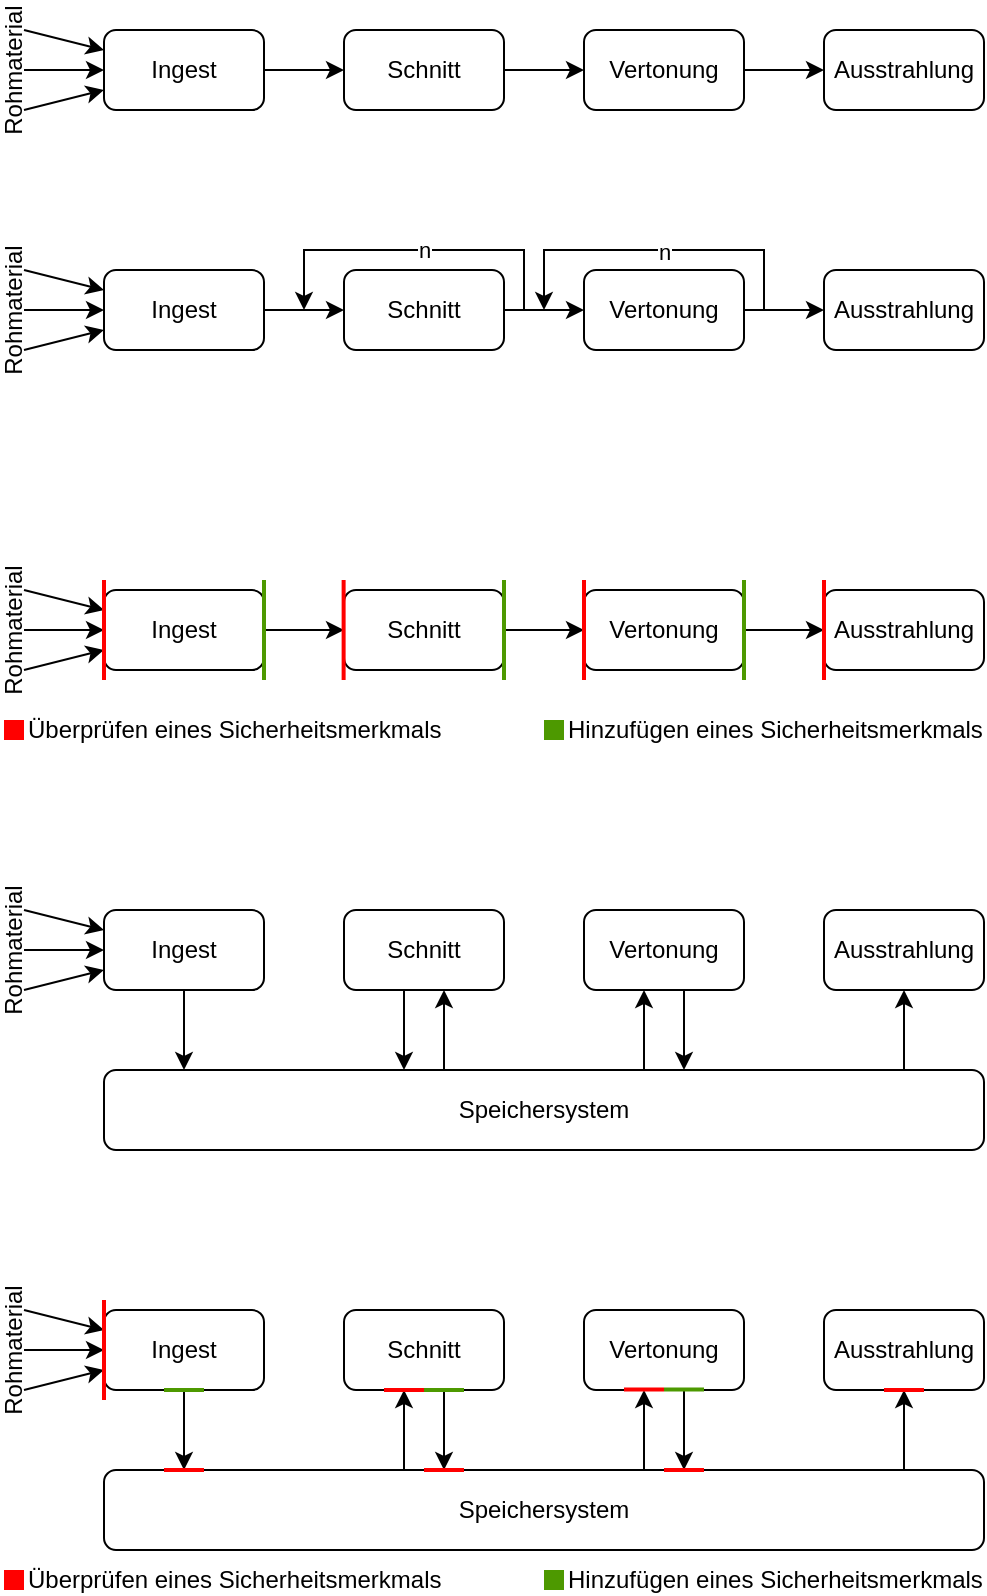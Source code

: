 <mxfile version="28.0.7">
  <diagram name="Seite-1" id="WWTvrGOokQbHTszkcPet">
    <mxGraphModel dx="1512" dy="581" grid="1" gridSize="10" guides="1" tooltips="1" connect="1" arrows="1" fold="1" page="1" pageScale="1" pageWidth="827" pageHeight="1169" math="0" shadow="0">
      <root>
        <mxCell id="0" />
        <object label="Produktionsprozess" style="layer" id="kjXNbdknxgFZG0ey-R28-2">
          <mxCell parent="0" />
        </object>
        <mxCell id="9w9Xh2U-Y_duheg7cGsQ-5" value="" style="edgeStyle=orthogonalEdgeStyle;rounded=0;orthogonalLoop=1;jettySize=auto;html=1;" parent="kjXNbdknxgFZG0ey-R28-2" source="9w9Xh2U-Y_duheg7cGsQ-1" target="9w9Xh2U-Y_duheg7cGsQ-2" edge="1">
          <mxGeometry relative="1" as="geometry" />
        </mxCell>
        <mxCell id="9w9Xh2U-Y_duheg7cGsQ-1" value="Ingest" style="rounded=1;whiteSpace=wrap;html=1;" parent="kjXNbdknxgFZG0ey-R28-2" vertex="1">
          <mxGeometry x="200" y="120" width="80" height="40" as="geometry" />
        </mxCell>
        <mxCell id="9w9Xh2U-Y_duheg7cGsQ-6" value="" style="edgeStyle=orthogonalEdgeStyle;rounded=0;orthogonalLoop=1;jettySize=auto;html=1;" parent="kjXNbdknxgFZG0ey-R28-2" source="9w9Xh2U-Y_duheg7cGsQ-2" target="9w9Xh2U-Y_duheg7cGsQ-3" edge="1">
          <mxGeometry relative="1" as="geometry" />
        </mxCell>
        <mxCell id="9w9Xh2U-Y_duheg7cGsQ-2" value="Schnitt" style="rounded=1;whiteSpace=wrap;html=1;" parent="kjXNbdknxgFZG0ey-R28-2" vertex="1">
          <mxGeometry x="320" y="120" width="80" height="40" as="geometry" />
        </mxCell>
        <mxCell id="9w9Xh2U-Y_duheg7cGsQ-7" value="" style="edgeStyle=orthogonalEdgeStyle;rounded=0;orthogonalLoop=1;jettySize=auto;html=1;" parent="kjXNbdknxgFZG0ey-R28-2" source="9w9Xh2U-Y_duheg7cGsQ-3" target="9w9Xh2U-Y_duheg7cGsQ-4" edge="1">
          <mxGeometry relative="1" as="geometry" />
        </mxCell>
        <mxCell id="9w9Xh2U-Y_duheg7cGsQ-3" value="Vertonung" style="rounded=1;whiteSpace=wrap;html=1;" parent="kjXNbdknxgFZG0ey-R28-2" vertex="1">
          <mxGeometry x="440" y="120" width="80" height="40" as="geometry" />
        </mxCell>
        <mxCell id="9w9Xh2U-Y_duheg7cGsQ-4" value="Ausstrahlung" style="rounded=1;whiteSpace=wrap;html=1;" parent="kjXNbdknxgFZG0ey-R28-2" vertex="1">
          <mxGeometry x="560" y="120" width="80" height="40" as="geometry" />
        </mxCell>
        <mxCell id="9w9Xh2U-Y_duheg7cGsQ-9" value="" style="endArrow=classic;html=1;rounded=0;entryX=0;entryY=0.75;entryDx=0;entryDy=0;" parent="kjXNbdknxgFZG0ey-R28-2" target="9w9Xh2U-Y_duheg7cGsQ-1" edge="1">
          <mxGeometry width="50" height="50" relative="1" as="geometry">
            <mxPoint x="160" y="160" as="sourcePoint" />
            <mxPoint x="350" y="140" as="targetPoint" />
          </mxGeometry>
        </mxCell>
        <mxCell id="9w9Xh2U-Y_duheg7cGsQ-10" value="" style="endArrow=classic;html=1;rounded=0;entryX=0;entryY=0.5;entryDx=0;entryDy=0;" parent="kjXNbdknxgFZG0ey-R28-2" target="9w9Xh2U-Y_duheg7cGsQ-1" edge="1">
          <mxGeometry width="50" height="50" relative="1" as="geometry">
            <mxPoint x="160" y="140" as="sourcePoint" />
            <mxPoint x="230" y="150" as="targetPoint" />
          </mxGeometry>
        </mxCell>
        <mxCell id="9w9Xh2U-Y_duheg7cGsQ-11" value="" style="endArrow=classic;html=1;rounded=0;entryX=0;entryY=0.25;entryDx=0;entryDy=0;" parent="kjXNbdknxgFZG0ey-R28-2" target="9w9Xh2U-Y_duheg7cGsQ-1" edge="1">
          <mxGeometry width="50" height="50" relative="1" as="geometry">
            <mxPoint x="160" y="120" as="sourcePoint" />
            <mxPoint x="180" y="120" as="targetPoint" />
          </mxGeometry>
        </mxCell>
        <mxCell id="9w9Xh2U-Y_duheg7cGsQ-12" value="Rohmaterial" style="text;html=1;align=center;verticalAlign=middle;whiteSpace=wrap;rounded=0;rotation=-90;" parent="kjXNbdknxgFZG0ey-R28-2" vertex="1">
          <mxGeometry x="120" y="135" width="70" height="10" as="geometry" />
        </mxCell>
        <object label="Produktionsprozess_with_loops" style="layer" id="kjXNbdknxgFZG0ey-R28-3">
          <mxCell parent="0" />
        </object>
        <mxCell id="9w9Xh2U-Y_duheg7cGsQ-31" value="" style="edgeStyle=orthogonalEdgeStyle;rounded=0;orthogonalLoop=1;jettySize=auto;html=1;" parent="kjXNbdknxgFZG0ey-R28-3" source="9w9Xh2U-Y_duheg7cGsQ-32" target="9w9Xh2U-Y_duheg7cGsQ-34" edge="1">
          <mxGeometry relative="1" as="geometry" />
        </mxCell>
        <mxCell id="9w9Xh2U-Y_duheg7cGsQ-32" value="Ingest" style="rounded=1;whiteSpace=wrap;html=1;" parent="kjXNbdknxgFZG0ey-R28-3" vertex="1">
          <mxGeometry x="200" y="240" width="80" height="40" as="geometry" />
        </mxCell>
        <mxCell id="9w9Xh2U-Y_duheg7cGsQ-33" value="" style="edgeStyle=orthogonalEdgeStyle;rounded=0;orthogonalLoop=1;jettySize=auto;html=1;" parent="kjXNbdknxgFZG0ey-R28-3" source="9w9Xh2U-Y_duheg7cGsQ-34" target="9w9Xh2U-Y_duheg7cGsQ-36" edge="1">
          <mxGeometry relative="1" as="geometry" />
        </mxCell>
        <mxCell id="9w9Xh2U-Y_duheg7cGsQ-34" value="Schnitt" style="rounded=1;whiteSpace=wrap;html=1;" parent="kjXNbdknxgFZG0ey-R28-3" vertex="1">
          <mxGeometry x="320" y="240" width="80" height="40" as="geometry" />
        </mxCell>
        <mxCell id="9w9Xh2U-Y_duheg7cGsQ-35" value="" style="edgeStyle=orthogonalEdgeStyle;rounded=0;orthogonalLoop=1;jettySize=auto;html=1;" parent="kjXNbdknxgFZG0ey-R28-3" source="9w9Xh2U-Y_duheg7cGsQ-36" target="9w9Xh2U-Y_duheg7cGsQ-37" edge="1">
          <mxGeometry relative="1" as="geometry" />
        </mxCell>
        <mxCell id="9w9Xh2U-Y_duheg7cGsQ-36" value="Vertonung" style="rounded=1;whiteSpace=wrap;html=1;" parent="kjXNbdknxgFZG0ey-R28-3" vertex="1">
          <mxGeometry x="440" y="240" width="80" height="40" as="geometry" />
        </mxCell>
        <mxCell id="9w9Xh2U-Y_duheg7cGsQ-37" value="Ausstrahlung" style="rounded=1;whiteSpace=wrap;html=1;" parent="kjXNbdknxgFZG0ey-R28-3" vertex="1">
          <mxGeometry x="560" y="240" width="80" height="40" as="geometry" />
        </mxCell>
        <mxCell id="9w9Xh2U-Y_duheg7cGsQ-38" value="" style="endArrow=classic;html=1;rounded=0;entryX=0;entryY=0.75;entryDx=0;entryDy=0;" parent="kjXNbdknxgFZG0ey-R28-3" target="9w9Xh2U-Y_duheg7cGsQ-32" edge="1">
          <mxGeometry width="50" height="50" relative="1" as="geometry">
            <mxPoint x="160" y="280" as="sourcePoint" />
            <mxPoint x="350" y="260" as="targetPoint" />
          </mxGeometry>
        </mxCell>
        <mxCell id="9w9Xh2U-Y_duheg7cGsQ-39" value="" style="endArrow=classic;html=1;rounded=0;entryX=0;entryY=0.5;entryDx=0;entryDy=0;" parent="kjXNbdknxgFZG0ey-R28-3" target="9w9Xh2U-Y_duheg7cGsQ-32" edge="1">
          <mxGeometry width="50" height="50" relative="1" as="geometry">
            <mxPoint x="160" y="260" as="sourcePoint" />
            <mxPoint x="230" y="270" as="targetPoint" />
          </mxGeometry>
        </mxCell>
        <mxCell id="9w9Xh2U-Y_duheg7cGsQ-40" value="" style="endArrow=classic;html=1;rounded=0;entryX=0;entryY=0.25;entryDx=0;entryDy=0;" parent="kjXNbdknxgFZG0ey-R28-3" target="9w9Xh2U-Y_duheg7cGsQ-32" edge="1">
          <mxGeometry width="50" height="50" relative="1" as="geometry">
            <mxPoint x="160" y="240" as="sourcePoint" />
            <mxPoint x="180" y="240" as="targetPoint" />
          </mxGeometry>
        </mxCell>
        <mxCell id="9w9Xh2U-Y_duheg7cGsQ-41" value="Rohmaterial" style="text;html=1;align=center;verticalAlign=middle;whiteSpace=wrap;rounded=0;rotation=-90;" parent="kjXNbdknxgFZG0ey-R28-3" vertex="1">
          <mxGeometry x="120" y="255" width="70" height="10" as="geometry" />
        </mxCell>
        <mxCell id="9w9Xh2U-Y_duheg7cGsQ-44" value="" style="endArrow=classic;html=1;rounded=0;" parent="kjXNbdknxgFZG0ey-R28-3" edge="1">
          <mxGeometry width="50" height="50" relative="1" as="geometry">
            <mxPoint x="410" y="260" as="sourcePoint" />
            <mxPoint x="300" y="260" as="targetPoint" />
            <Array as="points">
              <mxPoint x="410" y="230" />
              <mxPoint x="360" y="230" />
              <mxPoint x="300" y="230" />
            </Array>
          </mxGeometry>
        </mxCell>
        <mxCell id="9w9Xh2U-Y_duheg7cGsQ-45" value="n" style="edgeLabel;html=1;align=center;verticalAlign=middle;resizable=0;points=[];" parent="9w9Xh2U-Y_duheg7cGsQ-44" vertex="1" connectable="0">
          <mxGeometry x="0.049" relative="1" as="geometry">
            <mxPoint x="9" as="offset" />
          </mxGeometry>
        </mxCell>
        <mxCell id="9w9Xh2U-Y_duheg7cGsQ-46" value="" style="endArrow=classic;html=1;rounded=0;" parent="kjXNbdknxgFZG0ey-R28-3" edge="1">
          <mxGeometry width="50" height="50" relative="1" as="geometry">
            <mxPoint x="530" y="260" as="sourcePoint" />
            <mxPoint x="420" y="260" as="targetPoint" />
            <Array as="points">
              <mxPoint x="530" y="230" />
              <mxPoint x="420" y="230" />
            </Array>
          </mxGeometry>
        </mxCell>
        <mxCell id="9w9Xh2U-Y_duheg7cGsQ-47" value="n" style="edgeLabel;html=1;align=center;verticalAlign=middle;resizable=0;points=[];" parent="9w9Xh2U-Y_duheg7cGsQ-46" vertex="1" connectable="0">
          <mxGeometry x="-0.067" y="1" relative="1" as="geometry">
            <mxPoint x="-1" as="offset" />
          </mxGeometry>
        </mxCell>
        <object label="Produktionsprozess_with_transitions" style="layer" id="kjXNbdknxgFZG0ey-R28-4">
          <mxCell parent="0" />
        </object>
        <mxCell id="9w9Xh2U-Y_duheg7cGsQ-13" value="" style="edgeStyle=orthogonalEdgeStyle;rounded=0;orthogonalLoop=1;jettySize=auto;html=1;" parent="kjXNbdknxgFZG0ey-R28-4" source="9w9Xh2U-Y_duheg7cGsQ-14" target="9w9Xh2U-Y_duheg7cGsQ-16" edge="1">
          <mxGeometry relative="1" as="geometry" />
        </mxCell>
        <mxCell id="9w9Xh2U-Y_duheg7cGsQ-14" value="Ingest" style="rounded=1;whiteSpace=wrap;html=1;" parent="kjXNbdknxgFZG0ey-R28-4" vertex="1">
          <mxGeometry x="200" y="400" width="80" height="40" as="geometry" />
        </mxCell>
        <mxCell id="9w9Xh2U-Y_duheg7cGsQ-15" value="" style="edgeStyle=orthogonalEdgeStyle;rounded=0;orthogonalLoop=1;jettySize=auto;html=1;" parent="kjXNbdknxgFZG0ey-R28-4" source="9w9Xh2U-Y_duheg7cGsQ-16" target="9w9Xh2U-Y_duheg7cGsQ-18" edge="1">
          <mxGeometry relative="1" as="geometry" />
        </mxCell>
        <mxCell id="9w9Xh2U-Y_duheg7cGsQ-16" value="Schnitt" style="rounded=1;whiteSpace=wrap;html=1;" parent="kjXNbdknxgFZG0ey-R28-4" vertex="1">
          <mxGeometry x="320" y="400" width="80" height="40" as="geometry" />
        </mxCell>
        <mxCell id="9w9Xh2U-Y_duheg7cGsQ-17" value="" style="edgeStyle=orthogonalEdgeStyle;rounded=0;orthogonalLoop=1;jettySize=auto;html=1;" parent="kjXNbdknxgFZG0ey-R28-4" source="9w9Xh2U-Y_duheg7cGsQ-18" target="9w9Xh2U-Y_duheg7cGsQ-19" edge="1">
          <mxGeometry relative="1" as="geometry" />
        </mxCell>
        <mxCell id="9w9Xh2U-Y_duheg7cGsQ-18" value="Vertonung" style="rounded=1;whiteSpace=wrap;html=1;" parent="kjXNbdknxgFZG0ey-R28-4" vertex="1">
          <mxGeometry x="440" y="400" width="80" height="40" as="geometry" />
        </mxCell>
        <mxCell id="9w9Xh2U-Y_duheg7cGsQ-19" value="Ausstrahlung" style="rounded=1;whiteSpace=wrap;html=1;" parent="kjXNbdknxgFZG0ey-R28-4" vertex="1">
          <mxGeometry x="560" y="400" width="80" height="40" as="geometry" />
        </mxCell>
        <mxCell id="9w9Xh2U-Y_duheg7cGsQ-20" value="" style="endArrow=classic;html=1;rounded=0;entryX=0;entryY=0.75;entryDx=0;entryDy=0;" parent="kjXNbdknxgFZG0ey-R28-4" target="9w9Xh2U-Y_duheg7cGsQ-14" edge="1">
          <mxGeometry width="50" height="50" relative="1" as="geometry">
            <mxPoint x="160" y="440" as="sourcePoint" />
            <mxPoint x="350" y="420" as="targetPoint" />
          </mxGeometry>
        </mxCell>
        <mxCell id="9w9Xh2U-Y_duheg7cGsQ-21" value="" style="endArrow=classic;html=1;rounded=0;entryX=0;entryY=0.5;entryDx=0;entryDy=0;" parent="kjXNbdknxgFZG0ey-R28-4" target="9w9Xh2U-Y_duheg7cGsQ-14" edge="1">
          <mxGeometry width="50" height="50" relative="1" as="geometry">
            <mxPoint x="160" y="420" as="sourcePoint" />
            <mxPoint x="230" y="430" as="targetPoint" />
          </mxGeometry>
        </mxCell>
        <mxCell id="9w9Xh2U-Y_duheg7cGsQ-22" value="" style="endArrow=classic;html=1;rounded=0;entryX=0;entryY=0.25;entryDx=0;entryDy=0;" parent="kjXNbdknxgFZG0ey-R28-4" target="9w9Xh2U-Y_duheg7cGsQ-14" edge="1">
          <mxGeometry width="50" height="50" relative="1" as="geometry">
            <mxPoint x="160" y="400" as="sourcePoint" />
            <mxPoint x="180" y="400" as="targetPoint" />
          </mxGeometry>
        </mxCell>
        <mxCell id="9w9Xh2U-Y_duheg7cGsQ-23" value="Rohmaterial" style="text;html=1;align=center;verticalAlign=middle;whiteSpace=wrap;rounded=0;rotation=-90;" parent="kjXNbdknxgFZG0ey-R28-4" vertex="1">
          <mxGeometry x="120" y="415" width="70" height="10" as="geometry" />
        </mxCell>
        <mxCell id="9w9Xh2U-Y_duheg7cGsQ-24" value="" style="endArrow=none;html=1;rounded=0;strokeWidth=2;strokeColor=#FF0000;" parent="kjXNbdknxgFZG0ey-R28-4" edge="1">
          <mxGeometry width="50" height="50" relative="1" as="geometry">
            <mxPoint x="200" y="445" as="sourcePoint" />
            <mxPoint x="200" y="395" as="targetPoint" />
          </mxGeometry>
        </mxCell>
        <mxCell id="9w9Xh2U-Y_duheg7cGsQ-25" value="" style="endArrow=none;html=1;rounded=0;strokeWidth=2;strokeColor=#FF0000;" parent="kjXNbdknxgFZG0ey-R28-4" edge="1">
          <mxGeometry width="50" height="50" relative="1" as="geometry">
            <mxPoint x="319.81" y="445" as="sourcePoint" />
            <mxPoint x="319.81" y="395" as="targetPoint" />
          </mxGeometry>
        </mxCell>
        <mxCell id="9w9Xh2U-Y_duheg7cGsQ-26" value="" style="endArrow=none;html=1;rounded=0;strokeWidth=2;strokeColor=#FF0000;" parent="kjXNbdknxgFZG0ey-R28-4" edge="1">
          <mxGeometry width="50" height="50" relative="1" as="geometry">
            <mxPoint x="440" y="445" as="sourcePoint" />
            <mxPoint x="440" y="395" as="targetPoint" />
          </mxGeometry>
        </mxCell>
        <mxCell id="9w9Xh2U-Y_duheg7cGsQ-27" value="" style="endArrow=none;html=1;rounded=0;strokeWidth=2;strokeColor=#FF0000;" parent="kjXNbdknxgFZG0ey-R28-4" edge="1">
          <mxGeometry width="50" height="50" relative="1" as="geometry">
            <mxPoint x="560" y="445" as="sourcePoint" />
            <mxPoint x="560" y="395" as="targetPoint" />
          </mxGeometry>
        </mxCell>
        <mxCell id="9w9Xh2U-Y_duheg7cGsQ-28" value="" style="endArrow=none;html=1;rounded=0;strokeWidth=2;strokeColor=#4D9900;fillColor=#d5e8d4;" parent="kjXNbdknxgFZG0ey-R28-4" edge="1">
          <mxGeometry width="50" height="50" relative="1" as="geometry">
            <mxPoint x="280" y="445" as="sourcePoint" />
            <mxPoint x="280" y="395" as="targetPoint" />
          </mxGeometry>
        </mxCell>
        <mxCell id="9w9Xh2U-Y_duheg7cGsQ-29" value="" style="endArrow=none;html=1;rounded=0;strokeWidth=2;strokeColor=#4D9900;fillColor=#d5e8d4;" parent="kjXNbdknxgFZG0ey-R28-4" edge="1">
          <mxGeometry width="50" height="50" relative="1" as="geometry">
            <mxPoint x="400" y="445" as="sourcePoint" />
            <mxPoint x="400" y="395" as="targetPoint" />
          </mxGeometry>
        </mxCell>
        <mxCell id="9w9Xh2U-Y_duheg7cGsQ-30" value="" style="endArrow=none;html=1;rounded=0;strokeWidth=2;strokeColor=#4D9900;fillColor=#d5e8d4;" parent="kjXNbdknxgFZG0ey-R28-4" edge="1">
          <mxGeometry width="50" height="50" relative="1" as="geometry">
            <mxPoint x="520" y="445" as="sourcePoint" />
            <mxPoint x="520" y="395" as="targetPoint" />
          </mxGeometry>
        </mxCell>
        <mxCell id="9w9Xh2U-Y_duheg7cGsQ-102" value="" style="whiteSpace=wrap;html=1;aspect=fixed;strokeColor=none;fillColor=light-dark(#ff0000, #ededed);" parent="kjXNbdknxgFZG0ey-R28-4" vertex="1">
          <mxGeometry x="150" y="465" width="10" height="10" as="geometry" />
        </mxCell>
        <mxCell id="9w9Xh2U-Y_duheg7cGsQ-103" value="" style="whiteSpace=wrap;html=1;aspect=fixed;strokeColor=none;fillColor=light-dark(#4D9900,#EDEDED);" parent="kjXNbdknxgFZG0ey-R28-4" vertex="1">
          <mxGeometry x="420" y="465" width="10" height="10" as="geometry" />
        </mxCell>
        <mxCell id="9w9Xh2U-Y_duheg7cGsQ-104" value="Überprüfen eines Sicherheitsmerkmals" style="text;html=1;align=left;verticalAlign=middle;whiteSpace=wrap;rounded=0;" parent="kjXNbdknxgFZG0ey-R28-4" vertex="1">
          <mxGeometry x="160" y="465" width="210" height="10" as="geometry" />
        </mxCell>
        <mxCell id="9w9Xh2U-Y_duheg7cGsQ-105" value="Hinzufügen eines Sicherheitsmerkmals" style="text;html=1;align=left;verticalAlign=middle;whiteSpace=wrap;rounded=0;" parent="kjXNbdknxgFZG0ey-R28-4" vertex="1">
          <mxGeometry x="430" y="465" width="210" height="10" as="geometry" />
        </mxCell>
        <object label="Produktionsprozess_with_storage" style="layer" id="kjXNbdknxgFZG0ey-R28-5">
          <mxCell parent="0" />
        </object>
        <mxCell id="9w9Xh2U-Y_duheg7cGsQ-60" value="" style="edgeStyle=orthogonalEdgeStyle;rounded=0;orthogonalLoop=1;jettySize=auto;html=1;" parent="kjXNbdknxgFZG0ey-R28-5" source="9w9Xh2U-Y_duheg7cGsQ-49" target="9w9Xh2U-Y_duheg7cGsQ-59" edge="1">
          <mxGeometry relative="1" as="geometry">
            <Array as="points">
              <mxPoint x="240" y="630" />
              <mxPoint x="240" y="630" />
            </Array>
          </mxGeometry>
        </mxCell>
        <mxCell id="9w9Xh2U-Y_duheg7cGsQ-49" value="Ingest" style="rounded=1;whiteSpace=wrap;html=1;" parent="kjXNbdknxgFZG0ey-R28-5" vertex="1">
          <mxGeometry x="200" y="560" width="80" height="40" as="geometry" />
        </mxCell>
        <mxCell id="9w9Xh2U-Y_duheg7cGsQ-61" value="" style="edgeStyle=orthogonalEdgeStyle;rounded=0;orthogonalLoop=1;jettySize=auto;html=1;" parent="kjXNbdknxgFZG0ey-R28-5" source="9w9Xh2U-Y_duheg7cGsQ-51" target="9w9Xh2U-Y_duheg7cGsQ-59" edge="1">
          <mxGeometry relative="1" as="geometry">
            <Array as="points">
              <mxPoint x="350" y="610" />
              <mxPoint x="350" y="610" />
            </Array>
          </mxGeometry>
        </mxCell>
        <mxCell id="9w9Xh2U-Y_duheg7cGsQ-51" value="Schnitt" style="rounded=1;whiteSpace=wrap;html=1;" parent="kjXNbdknxgFZG0ey-R28-5" vertex="1">
          <mxGeometry x="320" y="560" width="80" height="40" as="geometry" />
        </mxCell>
        <mxCell id="9w9Xh2U-Y_duheg7cGsQ-65" value="" style="edgeStyle=orthogonalEdgeStyle;rounded=0;orthogonalLoop=1;jettySize=auto;html=1;" parent="kjXNbdknxgFZG0ey-R28-5" source="9w9Xh2U-Y_duheg7cGsQ-53" target="9w9Xh2U-Y_duheg7cGsQ-59" edge="1">
          <mxGeometry relative="1" as="geometry">
            <Array as="points">
              <mxPoint x="490" y="610" />
              <mxPoint x="490" y="610" />
            </Array>
          </mxGeometry>
        </mxCell>
        <mxCell id="9w9Xh2U-Y_duheg7cGsQ-53" value="Vertonung" style="rounded=1;whiteSpace=wrap;html=1;" parent="kjXNbdknxgFZG0ey-R28-5" vertex="1">
          <mxGeometry x="440" y="560" width="80" height="40" as="geometry" />
        </mxCell>
        <mxCell id="9w9Xh2U-Y_duheg7cGsQ-54" value="Ausstrahlung" style="rounded=1;whiteSpace=wrap;html=1;" parent="kjXNbdknxgFZG0ey-R28-5" vertex="1">
          <mxGeometry x="560" y="560" width="80" height="40" as="geometry" />
        </mxCell>
        <mxCell id="9w9Xh2U-Y_duheg7cGsQ-55" value="" style="endArrow=classic;html=1;rounded=0;entryX=0;entryY=0.75;entryDx=0;entryDy=0;" parent="kjXNbdknxgFZG0ey-R28-5" target="9w9Xh2U-Y_duheg7cGsQ-49" edge="1">
          <mxGeometry width="50" height="50" relative="1" as="geometry">
            <mxPoint x="160" y="600" as="sourcePoint" />
            <mxPoint x="350" y="580" as="targetPoint" />
          </mxGeometry>
        </mxCell>
        <mxCell id="9w9Xh2U-Y_duheg7cGsQ-56" value="" style="endArrow=classic;html=1;rounded=0;entryX=0;entryY=0.5;entryDx=0;entryDy=0;" parent="kjXNbdknxgFZG0ey-R28-5" target="9w9Xh2U-Y_duheg7cGsQ-49" edge="1">
          <mxGeometry width="50" height="50" relative="1" as="geometry">
            <mxPoint x="160" y="580" as="sourcePoint" />
            <mxPoint x="230" y="590" as="targetPoint" />
          </mxGeometry>
        </mxCell>
        <mxCell id="9w9Xh2U-Y_duheg7cGsQ-57" value="" style="endArrow=classic;html=1;rounded=0;entryX=0;entryY=0.25;entryDx=0;entryDy=0;" parent="kjXNbdknxgFZG0ey-R28-5" target="9w9Xh2U-Y_duheg7cGsQ-49" edge="1">
          <mxGeometry width="50" height="50" relative="1" as="geometry">
            <mxPoint x="160" y="560" as="sourcePoint" />
            <mxPoint x="180" y="560" as="targetPoint" />
          </mxGeometry>
        </mxCell>
        <mxCell id="9w9Xh2U-Y_duheg7cGsQ-58" value="Rohmaterial" style="text;html=1;align=center;verticalAlign=middle;whiteSpace=wrap;rounded=0;rotation=-90;" parent="kjXNbdknxgFZG0ey-R28-5" vertex="1">
          <mxGeometry x="120" y="575" width="70" height="10" as="geometry" />
        </mxCell>
        <mxCell id="9w9Xh2U-Y_duheg7cGsQ-62" value="" style="edgeStyle=orthogonalEdgeStyle;rounded=0;orthogonalLoop=1;jettySize=auto;html=1;entryX=0.5;entryY=1;entryDx=0;entryDy=0;" parent="kjXNbdknxgFZG0ey-R28-5" edge="1">
          <mxGeometry relative="1" as="geometry">
            <mxPoint x="370.0" y="640" as="sourcePoint" />
            <mxPoint x="370" y="600" as="targetPoint" />
            <Array as="points">
              <mxPoint x="370" y="630" />
              <mxPoint x="370" y="630" />
            </Array>
          </mxGeometry>
        </mxCell>
        <mxCell id="9w9Xh2U-Y_duheg7cGsQ-63" value="" style="edgeStyle=orthogonalEdgeStyle;rounded=0;orthogonalLoop=1;jettySize=auto;html=1;" parent="kjXNbdknxgFZG0ey-R28-5" source="9w9Xh2U-Y_duheg7cGsQ-59" target="9w9Xh2U-Y_duheg7cGsQ-53" edge="1">
          <mxGeometry relative="1" as="geometry">
            <Array as="points">
              <mxPoint x="470" y="610" />
              <mxPoint x="470" y="610" />
            </Array>
          </mxGeometry>
        </mxCell>
        <mxCell id="9w9Xh2U-Y_duheg7cGsQ-66" value="" style="edgeStyle=orthogonalEdgeStyle;rounded=0;orthogonalLoop=1;jettySize=auto;html=1;entryX=0.5;entryY=1;entryDx=0;entryDy=0;" parent="kjXNbdknxgFZG0ey-R28-5" source="9w9Xh2U-Y_duheg7cGsQ-59" target="9w9Xh2U-Y_duheg7cGsQ-54" edge="1">
          <mxGeometry relative="1" as="geometry">
            <Array as="points">
              <mxPoint x="600" y="620" />
              <mxPoint x="600" y="620" />
            </Array>
          </mxGeometry>
        </mxCell>
        <mxCell id="9w9Xh2U-Y_duheg7cGsQ-59" value="Speichersystem" style="rounded=1;whiteSpace=wrap;html=1;" parent="kjXNbdknxgFZG0ey-R28-5" vertex="1">
          <mxGeometry x="200" y="640" width="440" height="40" as="geometry" />
        </mxCell>
        <object label="Produktionsprozess_with_storage_and_transitions" style="layer" id="kjXNbdknxgFZG0ey-R28-6">
          <mxCell parent="0" />
        </object>
        <mxCell id="9w9Xh2U-Y_duheg7cGsQ-67" value="" style="edgeStyle=orthogonalEdgeStyle;rounded=0;orthogonalLoop=1;jettySize=auto;html=1;" parent="kjXNbdknxgFZG0ey-R28-6" source="9w9Xh2U-Y_duheg7cGsQ-68" target="9w9Xh2U-Y_duheg7cGsQ-81" edge="1">
          <mxGeometry relative="1" as="geometry">
            <Array as="points">
              <mxPoint x="240" y="830" />
              <mxPoint x="240" y="830" />
            </Array>
          </mxGeometry>
        </mxCell>
        <mxCell id="9w9Xh2U-Y_duheg7cGsQ-68" value="Ingest" style="rounded=1;whiteSpace=wrap;html=1;" parent="kjXNbdknxgFZG0ey-R28-6" vertex="1">
          <mxGeometry x="200" y="760" width="80" height="40" as="geometry" />
        </mxCell>
        <mxCell id="9w9Xh2U-Y_duheg7cGsQ-91" value="" style="edgeStyle=orthogonalEdgeStyle;rounded=0;orthogonalLoop=1;jettySize=auto;html=1;" parent="kjXNbdknxgFZG0ey-R28-6" source="9w9Xh2U-Y_duheg7cGsQ-70" target="9w9Xh2U-Y_duheg7cGsQ-81" edge="1">
          <mxGeometry relative="1" as="geometry">
            <Array as="points">
              <mxPoint x="370" y="830" />
              <mxPoint x="370" y="830" />
            </Array>
          </mxGeometry>
        </mxCell>
        <mxCell id="9w9Xh2U-Y_duheg7cGsQ-70" value="Schnitt" style="rounded=1;whiteSpace=wrap;html=1;" parent="kjXNbdknxgFZG0ey-R28-6" vertex="1">
          <mxGeometry x="320" y="760" width="80" height="40" as="geometry" />
        </mxCell>
        <mxCell id="9w9Xh2U-Y_duheg7cGsQ-71" value="" style="edgeStyle=orthogonalEdgeStyle;rounded=0;orthogonalLoop=1;jettySize=auto;html=1;" parent="kjXNbdknxgFZG0ey-R28-6" source="9w9Xh2U-Y_duheg7cGsQ-72" target="9w9Xh2U-Y_duheg7cGsQ-81" edge="1">
          <mxGeometry relative="1" as="geometry">
            <Array as="points">
              <mxPoint x="490" y="810" />
              <mxPoint x="490" y="810" />
            </Array>
          </mxGeometry>
        </mxCell>
        <mxCell id="9w9Xh2U-Y_duheg7cGsQ-72" value="Vertonung" style="rounded=1;whiteSpace=wrap;html=1;" parent="kjXNbdknxgFZG0ey-R28-6" vertex="1">
          <mxGeometry x="440" y="760" width="80" height="40" as="geometry" />
        </mxCell>
        <mxCell id="9w9Xh2U-Y_duheg7cGsQ-73" value="Ausstrahlung" style="rounded=1;whiteSpace=wrap;html=1;" parent="kjXNbdknxgFZG0ey-R28-6" vertex="1">
          <mxGeometry x="560" y="760" width="80" height="40" as="geometry" />
        </mxCell>
        <mxCell id="9w9Xh2U-Y_duheg7cGsQ-74" value="" style="endArrow=classic;html=1;rounded=0;entryX=0;entryY=0.75;entryDx=0;entryDy=0;" parent="kjXNbdknxgFZG0ey-R28-6" target="9w9Xh2U-Y_duheg7cGsQ-68" edge="1">
          <mxGeometry width="50" height="50" relative="1" as="geometry">
            <mxPoint x="160" y="800" as="sourcePoint" />
            <mxPoint x="350" y="780" as="targetPoint" />
          </mxGeometry>
        </mxCell>
        <mxCell id="9w9Xh2U-Y_duheg7cGsQ-75" value="" style="endArrow=classic;html=1;rounded=0;entryX=0;entryY=0.5;entryDx=0;entryDy=0;" parent="kjXNbdknxgFZG0ey-R28-6" target="9w9Xh2U-Y_duheg7cGsQ-68" edge="1">
          <mxGeometry width="50" height="50" relative="1" as="geometry">
            <mxPoint x="160" y="780" as="sourcePoint" />
            <mxPoint x="230" y="790" as="targetPoint" />
          </mxGeometry>
        </mxCell>
        <mxCell id="9w9Xh2U-Y_duheg7cGsQ-76" value="" style="endArrow=classic;html=1;rounded=0;entryX=0;entryY=0.25;entryDx=0;entryDy=0;" parent="kjXNbdknxgFZG0ey-R28-6" target="9w9Xh2U-Y_duheg7cGsQ-68" edge="1">
          <mxGeometry width="50" height="50" relative="1" as="geometry">
            <mxPoint x="160" y="760" as="sourcePoint" />
            <mxPoint x="180" y="760" as="targetPoint" />
          </mxGeometry>
        </mxCell>
        <mxCell id="9w9Xh2U-Y_duheg7cGsQ-77" value="Rohmaterial" style="text;html=1;align=center;verticalAlign=middle;whiteSpace=wrap;rounded=0;rotation=-90;" parent="kjXNbdknxgFZG0ey-R28-6" vertex="1">
          <mxGeometry x="120" y="775" width="70" height="10" as="geometry" />
        </mxCell>
        <mxCell id="9w9Xh2U-Y_duheg7cGsQ-79" value="" style="edgeStyle=orthogonalEdgeStyle;rounded=0;orthogonalLoop=1;jettySize=auto;html=1;" parent="kjXNbdknxgFZG0ey-R28-6" source="9w9Xh2U-Y_duheg7cGsQ-81" target="9w9Xh2U-Y_duheg7cGsQ-72" edge="1">
          <mxGeometry relative="1" as="geometry">
            <Array as="points">
              <mxPoint x="470" y="810" />
              <mxPoint x="470" y="810" />
            </Array>
          </mxGeometry>
        </mxCell>
        <mxCell id="9w9Xh2U-Y_duheg7cGsQ-80" value="" style="edgeStyle=orthogonalEdgeStyle;rounded=0;orthogonalLoop=1;jettySize=auto;html=1;entryX=0.5;entryY=1;entryDx=0;entryDy=0;" parent="kjXNbdknxgFZG0ey-R28-6" source="9w9Xh2U-Y_duheg7cGsQ-81" target="9w9Xh2U-Y_duheg7cGsQ-73" edge="1">
          <mxGeometry relative="1" as="geometry">
            <Array as="points">
              <mxPoint x="600" y="820" />
              <mxPoint x="600" y="820" />
            </Array>
          </mxGeometry>
        </mxCell>
        <mxCell id="9w9Xh2U-Y_duheg7cGsQ-90" value="" style="edgeStyle=orthogonalEdgeStyle;rounded=0;orthogonalLoop=1;jettySize=auto;html=1;" parent="kjXNbdknxgFZG0ey-R28-6" source="9w9Xh2U-Y_duheg7cGsQ-81" edge="1">
          <mxGeometry relative="1" as="geometry">
            <mxPoint x="350" y="800" as="targetPoint" />
            <Array as="points">
              <mxPoint x="350" y="830" />
              <mxPoint x="350" y="830" />
            </Array>
          </mxGeometry>
        </mxCell>
        <mxCell id="9w9Xh2U-Y_duheg7cGsQ-81" value="Speichersystem" style="rounded=1;whiteSpace=wrap;html=1;" parent="kjXNbdknxgFZG0ey-R28-6" vertex="1">
          <mxGeometry x="200" y="840" width="440" height="40" as="geometry" />
        </mxCell>
        <mxCell id="9w9Xh2U-Y_duheg7cGsQ-82" value="" style="endArrow=none;html=1;rounded=0;strokeWidth=2;strokeColor=#FF0000;" parent="kjXNbdknxgFZG0ey-R28-6" edge="1">
          <mxGeometry width="50" height="50" relative="1" as="geometry">
            <mxPoint x="200" y="805" as="sourcePoint" />
            <mxPoint x="200" y="755" as="targetPoint" />
          </mxGeometry>
        </mxCell>
        <mxCell id="9w9Xh2U-Y_duheg7cGsQ-83" value="" style="endArrow=none;html=1;rounded=0;strokeWidth=2;strokeColor=#4D9900;" parent="kjXNbdknxgFZG0ey-R28-6" edge="1">
          <mxGeometry width="50" height="50" relative="1" as="geometry">
            <mxPoint x="250" y="800" as="sourcePoint" />
            <mxPoint x="230" y="800" as="targetPoint" />
          </mxGeometry>
        </mxCell>
        <mxCell id="9w9Xh2U-Y_duheg7cGsQ-84" value="" style="endArrow=none;html=1;rounded=0;strokeWidth=2;strokeColor=#4D9900;" parent="kjXNbdknxgFZG0ey-R28-6" edge="1">
          <mxGeometry width="50" height="50" relative="1" as="geometry">
            <mxPoint x="380" y="800" as="sourcePoint" />
            <mxPoint x="360" y="800" as="targetPoint" />
          </mxGeometry>
        </mxCell>
        <mxCell id="9w9Xh2U-Y_duheg7cGsQ-85" value="" style="endArrow=none;html=1;rounded=0;strokeWidth=2;strokeColor=#FF0000;" parent="kjXNbdknxgFZG0ey-R28-6" edge="1">
          <mxGeometry width="50" height="50" relative="1" as="geometry">
            <mxPoint x="340" y="800" as="sourcePoint" />
            <mxPoint x="360" y="800" as="targetPoint" />
          </mxGeometry>
        </mxCell>
        <mxCell id="9w9Xh2U-Y_duheg7cGsQ-86" value="" style="endArrow=none;html=1;rounded=0;strokeWidth=2;strokeColor=#4D9900;" parent="kjXNbdknxgFZG0ey-R28-6" edge="1">
          <mxGeometry width="50" height="50" relative="1" as="geometry">
            <mxPoint x="500" y="799.73" as="sourcePoint" />
            <mxPoint x="480" y="799.73" as="targetPoint" />
          </mxGeometry>
        </mxCell>
        <mxCell id="9w9Xh2U-Y_duheg7cGsQ-87" value="" style="endArrow=none;html=1;rounded=0;strokeWidth=2;strokeColor=#FF0000;" parent="kjXNbdknxgFZG0ey-R28-6" edge="1">
          <mxGeometry width="50" height="50" relative="1" as="geometry">
            <mxPoint x="460" y="799.73" as="sourcePoint" />
            <mxPoint x="480" y="799.73" as="targetPoint" />
          </mxGeometry>
        </mxCell>
        <mxCell id="9w9Xh2U-Y_duheg7cGsQ-89" value="" style="endArrow=none;html=1;rounded=0;strokeWidth=2;strokeColor=#FF0000;" parent="kjXNbdknxgFZG0ey-R28-6" edge="1">
          <mxGeometry width="50" height="50" relative="1" as="geometry">
            <mxPoint x="590" y="800" as="sourcePoint" />
            <mxPoint x="610" y="800" as="targetPoint" />
          </mxGeometry>
        </mxCell>
        <mxCell id="9w9Xh2U-Y_duheg7cGsQ-92" value="" style="endArrow=none;html=1;rounded=0;strokeWidth=2;strokeColor=#FF0000;" parent="kjXNbdknxgFZG0ey-R28-6" edge="1">
          <mxGeometry width="50" height="50" relative="1" as="geometry">
            <mxPoint x="360" y="840" as="sourcePoint" />
            <mxPoint x="380" y="840" as="targetPoint" />
          </mxGeometry>
        </mxCell>
        <mxCell id="9w9Xh2U-Y_duheg7cGsQ-93" value="" style="endArrow=none;html=1;rounded=0;strokeWidth=2;strokeColor=#FF0000;" parent="kjXNbdknxgFZG0ey-R28-6" edge="1">
          <mxGeometry width="50" height="50" relative="1" as="geometry">
            <mxPoint x="480" y="840" as="sourcePoint" />
            <mxPoint x="500" y="840" as="targetPoint" />
          </mxGeometry>
        </mxCell>
        <mxCell id="9w9Xh2U-Y_duheg7cGsQ-94" value="" style="endArrow=none;html=1;rounded=0;strokeWidth=2;strokeColor=#FF0000;" parent="kjXNbdknxgFZG0ey-R28-6" edge="1">
          <mxGeometry width="50" height="50" relative="1" as="geometry">
            <mxPoint x="230" y="840" as="sourcePoint" />
            <mxPoint x="250" y="840" as="targetPoint" />
          </mxGeometry>
        </mxCell>
        <mxCell id="9w9Xh2U-Y_duheg7cGsQ-95" value="" style="whiteSpace=wrap;html=1;aspect=fixed;strokeColor=none;fillColor=light-dark(#ff0000, #ededed);" parent="kjXNbdknxgFZG0ey-R28-6" vertex="1">
          <mxGeometry x="150" y="890" width="10" height="10" as="geometry" />
        </mxCell>
        <mxCell id="9w9Xh2U-Y_duheg7cGsQ-98" value="" style="whiteSpace=wrap;html=1;aspect=fixed;strokeColor=none;fillColor=light-dark(#4D9900,#EDEDED);" parent="kjXNbdknxgFZG0ey-R28-6" vertex="1">
          <mxGeometry x="420" y="890" width="10" height="10" as="geometry" />
        </mxCell>
        <mxCell id="9w9Xh2U-Y_duheg7cGsQ-100" value="Überprüfen eines Sicherheitsmerkmals" style="text;html=1;align=left;verticalAlign=middle;whiteSpace=wrap;rounded=0;" parent="kjXNbdknxgFZG0ey-R28-6" vertex="1">
          <mxGeometry x="160" y="890" width="210" height="10" as="geometry" />
        </mxCell>
        <mxCell id="9w9Xh2U-Y_duheg7cGsQ-101" value="Hinzufügen eines Sicherheitsmerkmals" style="text;html=1;align=left;verticalAlign=middle;whiteSpace=wrap;rounded=0;" parent="kjXNbdknxgFZG0ey-R28-6" vertex="1">
          <mxGeometry x="430" y="890" width="210" height="10" as="geometry" />
        </mxCell>
      </root>
    </mxGraphModel>
  </diagram>
</mxfile>
